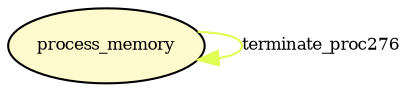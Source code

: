 digraph RGL__DirectedAdjacencyGraph {process_memory[fontsize = 8,label = "process_memory",shape = ellipse, fillcolor="#fffacd", style = filled]

process_memory -> process_memory[fontsize = 8,label = "terminate_proc276", color="#e0fd54"]

}